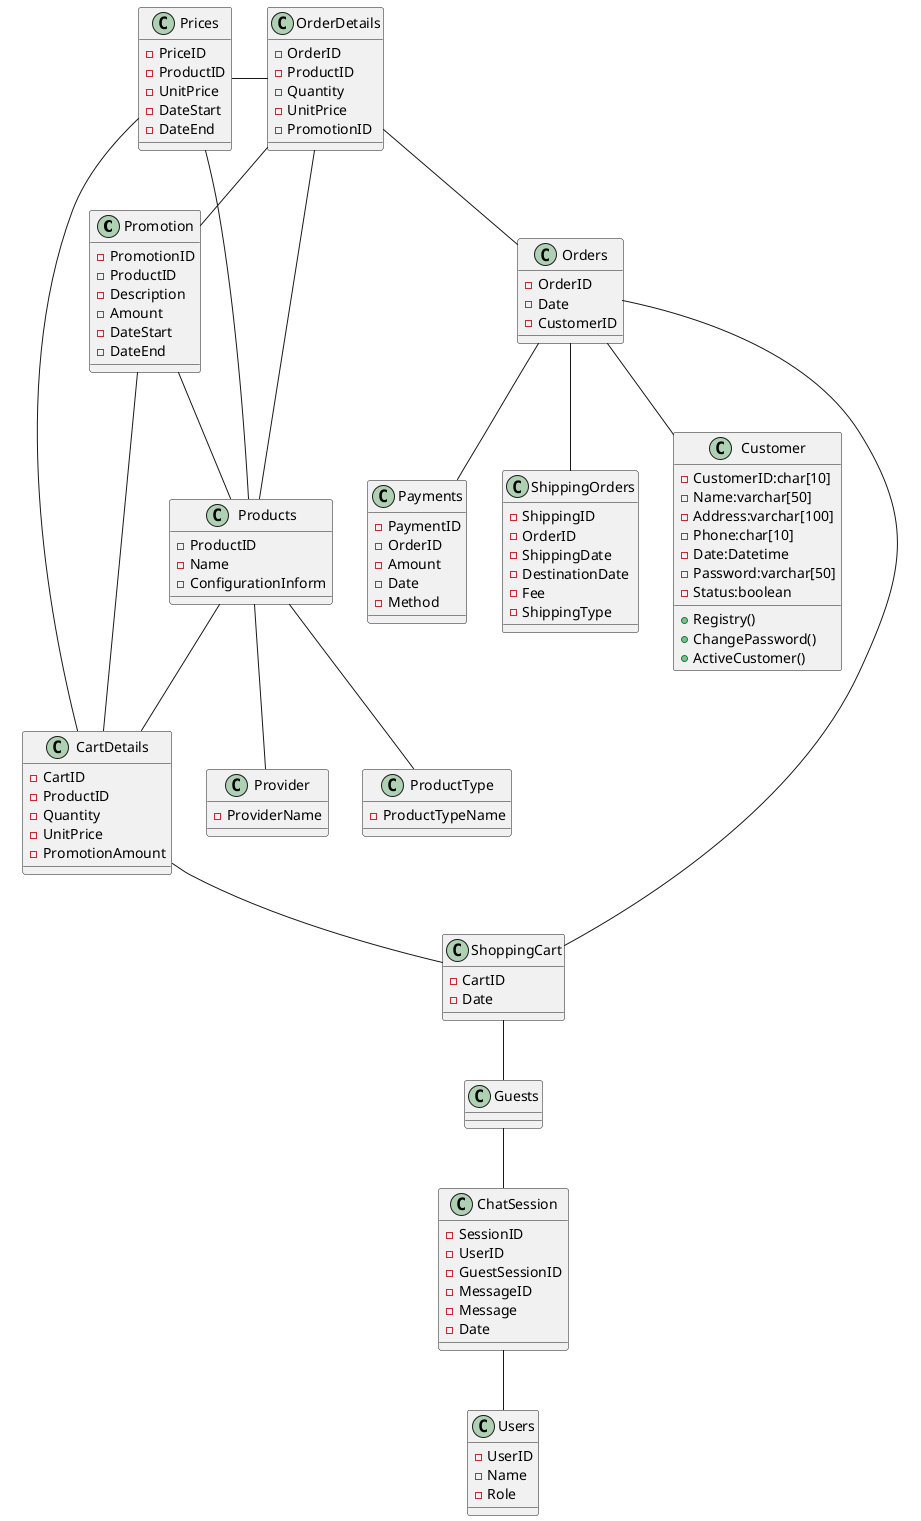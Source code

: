 @startuml
'https://plantuml.com/class-diagram
'left to right direction

class Promotion {
-PromotionID
-ProductID
-Description
-Amount
-DateStart
-DateEnd
}
class Products {
-ProductID
-Name
-ConfigurationInform
}
class ProductType {
-ProductTypeName
}
class Provider {
-ProviderName
}
class CartDetails {
-CartID
-ProductID
-Quantity
-UnitPrice
-PromotionAmount
}
class ShoppingCart {
-CartID
-Date
}
class Orders {
-OrderID
-Date
-CustomerID
}
class ShippingOrders {
-ShippingID
-OrderID
-ShippingDate
-DestinationDate
-Fee
-ShippingType
}
class Prices {
-PriceID
-ProductID
-UnitPrice
-DateStart
-DateEnd
}
class Guests
class ChatSession {
-SessionID
-UserID
-GuestSessionID
-MessageID
-Message
-Date
}
class Customer {
-CustomerID:char[10]
-Name:varchar[50]
-Address:varchar[100]
-Phone:char[10]
-Date:Datetime
-Password:varchar[50]
-Status:boolean
+Registry()
+ChangePassword()
+ActiveCustomer()
}
class Payments {
-PaymentID
-OrderID
-Amount
-Date
-Method
}
class OrderDetails {
-OrderID
-ProductID
-Quantity
-UnitPrice
-PromotionID
}
class Users {
-UserID
-Name
-Role
}


Promotion -- CartDetails
Promotion -- Products
Products -- ProductType
Products -- Provider
Products -- CartDetails
Products -- OrderDetails
OrderDetails -- Orders
CartDetails -- ShoppingCart
CartDetails -- Prices
Orders -- ShoppingCart
Orders -- ShippingOrders
Orders -- Payments
Orders -- Customer
ShoppingCart -- Guests
Guests -- ChatSession
ChatSession -- Users
Prices - OrderDetails
OrderDetails -- Promotion
Prices -- Products

@enduml